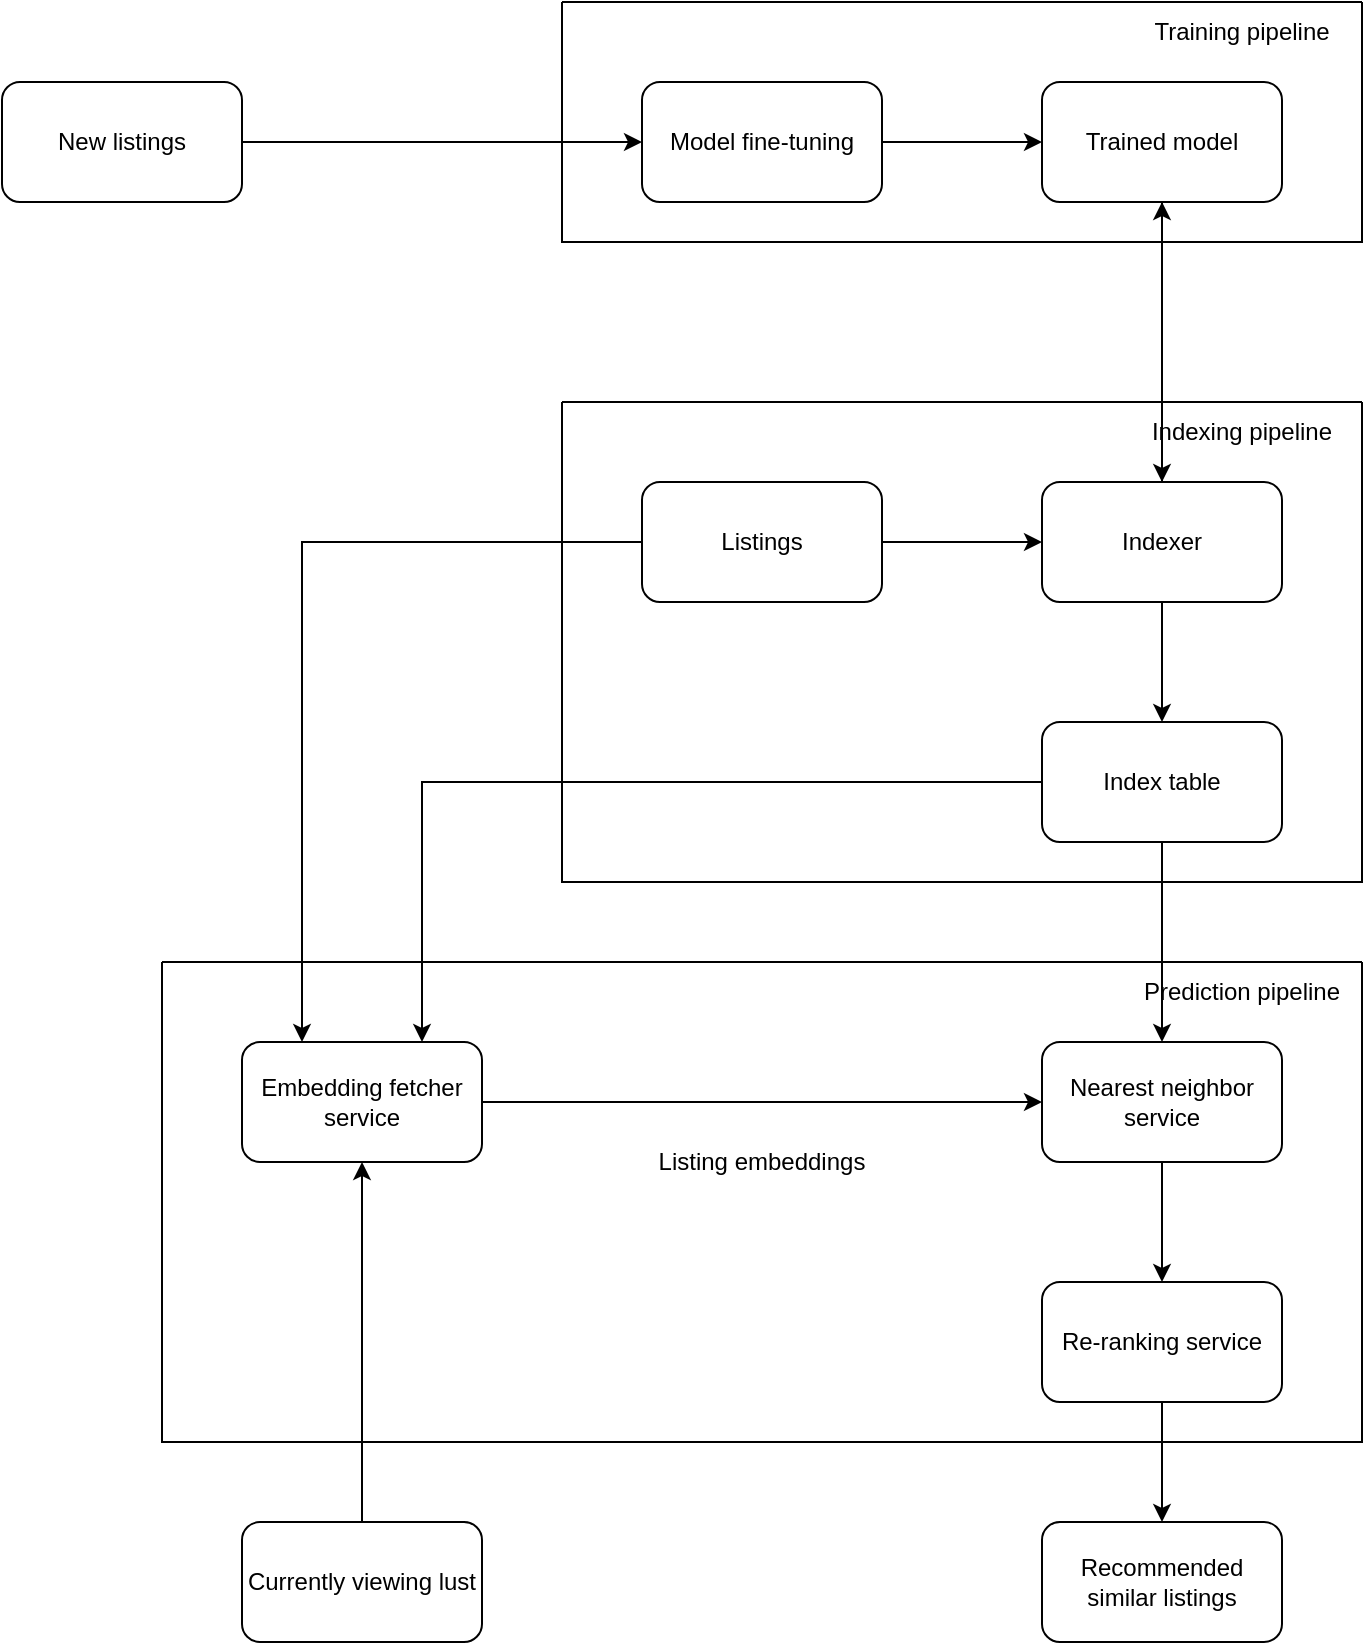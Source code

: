 <mxfile scale="1" border="0" version="24.7.16">
  <diagram id="JIO4U5yVURzNJD8ckPtT" name="Page-1">
    <mxGraphModel dx="882" dy="578" grid="1" gridSize="10" guides="1" tooltips="1" connect="1" arrows="1" fold="1" page="1" pageScale="1" pageWidth="850" pageHeight="1100" math="0" shadow="0">
      <root>
        <mxCell id="0" />
        <mxCell id="1" parent="0" />
        <mxCell id="oydF-h_raNgV6xe0kJm8-17" style="edgeStyle=orthogonalEdgeStyle;rounded=0;orthogonalLoop=1;jettySize=auto;html=1;exitX=1;exitY=0.5;exitDx=0;exitDy=0;" parent="1" source="oydF-h_raNgV6xe0kJm8-1" target="oydF-h_raNgV6xe0kJm8-3" edge="1">
          <mxGeometry relative="1" as="geometry" />
        </mxCell>
        <mxCell id="oydF-h_raNgV6xe0kJm8-1" value="New listings" style="rounded=1;whiteSpace=wrap;html=1;" parent="1" vertex="1">
          <mxGeometry x="80" y="120" width="120" height="60" as="geometry" />
        </mxCell>
        <mxCell id="oydF-h_raNgV6xe0kJm8-2" value="" style="swimlane;startSize=0;" parent="1" vertex="1">
          <mxGeometry x="360" y="80" width="400" height="120" as="geometry" />
        </mxCell>
        <mxCell id="oydF-h_raNgV6xe0kJm8-20" style="edgeStyle=orthogonalEdgeStyle;rounded=0;orthogonalLoop=1;jettySize=auto;html=1;exitX=1;exitY=0.5;exitDx=0;exitDy=0;entryX=0;entryY=0.5;entryDx=0;entryDy=0;" parent="oydF-h_raNgV6xe0kJm8-2" source="oydF-h_raNgV6xe0kJm8-3" target="oydF-h_raNgV6xe0kJm8-4" edge="1">
          <mxGeometry relative="1" as="geometry" />
        </mxCell>
        <mxCell id="oydF-h_raNgV6xe0kJm8-3" value="Model fine-tuning" style="rounded=1;whiteSpace=wrap;html=1;" parent="oydF-h_raNgV6xe0kJm8-2" vertex="1">
          <mxGeometry x="40" y="40" width="120" height="60" as="geometry" />
        </mxCell>
        <mxCell id="oydF-h_raNgV6xe0kJm8-4" value="Trained model" style="rounded=1;whiteSpace=wrap;html=1;" parent="oydF-h_raNgV6xe0kJm8-2" vertex="1">
          <mxGeometry x="240" y="40" width="120" height="60" as="geometry" />
        </mxCell>
        <mxCell id="oydF-h_raNgV6xe0kJm8-18" value="Training pipeline" style="text;html=1;align=center;verticalAlign=middle;whiteSpace=wrap;rounded=0;" parent="oydF-h_raNgV6xe0kJm8-2" vertex="1">
          <mxGeometry x="280" width="120" height="30" as="geometry" />
        </mxCell>
        <mxCell id="oydF-h_raNgV6xe0kJm8-6" value="" style="swimlane;startSize=0;" parent="1" vertex="1">
          <mxGeometry x="360" y="280" width="400" height="240" as="geometry" />
        </mxCell>
        <mxCell id="SVxzRoL_lNVSKU7cxNxw-1" style="edgeStyle=orthogonalEdgeStyle;rounded=0;orthogonalLoop=1;jettySize=auto;html=1;exitX=1;exitY=0.5;exitDx=0;exitDy=0;entryX=0.5;entryY=1;entryDx=0;entryDy=0;" edge="1" parent="oydF-h_raNgV6xe0kJm8-6" source="oydF-h_raNgV6xe0kJm8-7" target="oydF-h_raNgV6xe0kJm8-8">
          <mxGeometry relative="1" as="geometry" />
        </mxCell>
        <mxCell id="oydF-h_raNgV6xe0kJm8-7" value="Listings" style="rounded=1;whiteSpace=wrap;html=1;" parent="oydF-h_raNgV6xe0kJm8-6" vertex="1">
          <mxGeometry x="40" y="40" width="120" height="60" as="geometry" />
        </mxCell>
        <mxCell id="SVxzRoL_lNVSKU7cxNxw-3" style="edgeStyle=orthogonalEdgeStyle;rounded=0;orthogonalLoop=1;jettySize=auto;html=1;exitX=1;exitY=0.5;exitDx=0;exitDy=0;entryX=0.5;entryY=0;entryDx=0;entryDy=0;" edge="1" parent="oydF-h_raNgV6xe0kJm8-6" source="oydF-h_raNgV6xe0kJm8-8" target="oydF-h_raNgV6xe0kJm8-9">
          <mxGeometry relative="1" as="geometry" />
        </mxCell>
        <mxCell id="oydF-h_raNgV6xe0kJm8-8" value="Indexer" style="rounded=1;whiteSpace=wrap;html=1;direction=south;" parent="oydF-h_raNgV6xe0kJm8-6" vertex="1">
          <mxGeometry x="240" y="40" width="120" height="60" as="geometry" />
        </mxCell>
        <mxCell id="oydF-h_raNgV6xe0kJm8-9" value="Index table" style="rounded=1;whiteSpace=wrap;html=1;" parent="oydF-h_raNgV6xe0kJm8-6" vertex="1">
          <mxGeometry x="240" y="160" width="120" height="60" as="geometry" />
        </mxCell>
        <mxCell id="oydF-h_raNgV6xe0kJm8-19" value="Indexing pipeline" style="text;html=1;align=center;verticalAlign=middle;whiteSpace=wrap;rounded=0;" parent="oydF-h_raNgV6xe0kJm8-6" vertex="1">
          <mxGeometry x="280" width="120" height="30" as="geometry" />
        </mxCell>
        <mxCell id="oydF-h_raNgV6xe0kJm8-10" value="" style="swimlane;startSize=0;" parent="1" vertex="1">
          <mxGeometry x="160" y="560" width="600" height="240" as="geometry" />
        </mxCell>
        <mxCell id="SVxzRoL_lNVSKU7cxNxw-11" style="edgeStyle=orthogonalEdgeStyle;rounded=0;orthogonalLoop=1;jettySize=auto;html=1;exitX=1;exitY=0.5;exitDx=0;exitDy=0;entryX=0;entryY=0.5;entryDx=0;entryDy=0;" edge="1" parent="oydF-h_raNgV6xe0kJm8-10" source="oydF-h_raNgV6xe0kJm8-11" target="oydF-h_raNgV6xe0kJm8-13">
          <mxGeometry relative="1" as="geometry" />
        </mxCell>
        <mxCell id="oydF-h_raNgV6xe0kJm8-11" value="Embedding fetcher service" style="rounded=1;whiteSpace=wrap;html=1;" parent="oydF-h_raNgV6xe0kJm8-10" vertex="1">
          <mxGeometry x="40" y="40" width="120" height="60" as="geometry" />
        </mxCell>
        <mxCell id="oydF-h_raNgV6xe0kJm8-31" style="edgeStyle=orthogonalEdgeStyle;rounded=0;orthogonalLoop=1;jettySize=auto;html=1;exitX=0.5;exitY=1;exitDx=0;exitDy=0;" parent="oydF-h_raNgV6xe0kJm8-10" source="oydF-h_raNgV6xe0kJm8-13" target="oydF-h_raNgV6xe0kJm8-14" edge="1">
          <mxGeometry relative="1" as="geometry" />
        </mxCell>
        <mxCell id="oydF-h_raNgV6xe0kJm8-13" value="Nearest neighbor service" style="rounded=1;whiteSpace=wrap;html=1;" parent="oydF-h_raNgV6xe0kJm8-10" vertex="1">
          <mxGeometry x="440" y="40" width="120" height="60" as="geometry" />
        </mxCell>
        <mxCell id="oydF-h_raNgV6xe0kJm8-14" value="Re-ranking service" style="rounded=1;whiteSpace=wrap;html=1;" parent="oydF-h_raNgV6xe0kJm8-10" vertex="1">
          <mxGeometry x="440" y="160" width="120" height="60" as="geometry" />
        </mxCell>
        <mxCell id="oydF-h_raNgV6xe0kJm8-33" value="Prediction pipeline" style="text;html=1;align=center;verticalAlign=middle;whiteSpace=wrap;rounded=0;" parent="oydF-h_raNgV6xe0kJm8-10" vertex="1">
          <mxGeometry x="480" width="120" height="30" as="geometry" />
        </mxCell>
        <mxCell id="SVxzRoL_lNVSKU7cxNxw-9" value="Listing embeddings" style="text;html=1;align=center;verticalAlign=middle;whiteSpace=wrap;rounded=0;" vertex="1" parent="oydF-h_raNgV6xe0kJm8-10">
          <mxGeometry x="240" y="80" width="120" height="40" as="geometry" />
        </mxCell>
        <mxCell id="oydF-h_raNgV6xe0kJm8-15" value="Recommended similar listings" style="rounded=1;whiteSpace=wrap;html=1;" parent="1" vertex="1">
          <mxGeometry x="600" y="840" width="120" height="60" as="geometry" />
        </mxCell>
        <mxCell id="SVxzRoL_lNVSKU7cxNxw-6" style="edgeStyle=orthogonalEdgeStyle;rounded=0;orthogonalLoop=1;jettySize=auto;html=1;exitX=0.5;exitY=0;exitDx=0;exitDy=0;" edge="1" parent="1" source="oydF-h_raNgV6xe0kJm8-16" target="oydF-h_raNgV6xe0kJm8-11">
          <mxGeometry relative="1" as="geometry" />
        </mxCell>
        <mxCell id="oydF-h_raNgV6xe0kJm8-16" value="Currently viewing lust" style="rounded=1;whiteSpace=wrap;html=1;" parent="1" vertex="1">
          <mxGeometry x="200" y="840" width="120" height="60" as="geometry" />
        </mxCell>
        <mxCell id="oydF-h_raNgV6xe0kJm8-27" style="edgeStyle=orthogonalEdgeStyle;rounded=0;orthogonalLoop=1;jettySize=auto;html=1;exitX=0;exitY=0.5;exitDx=0;exitDy=0;entryX=0.75;entryY=0;entryDx=0;entryDy=0;" parent="1" source="oydF-h_raNgV6xe0kJm8-9" target="oydF-h_raNgV6xe0kJm8-11" edge="1">
          <mxGeometry relative="1" as="geometry" />
        </mxCell>
        <mxCell id="oydF-h_raNgV6xe0kJm8-30" style="edgeStyle=orthogonalEdgeStyle;rounded=0;orthogonalLoop=1;jettySize=auto;html=1;exitX=0.5;exitY=1;exitDx=0;exitDy=0;" parent="1" source="oydF-h_raNgV6xe0kJm8-9" target="oydF-h_raNgV6xe0kJm8-13" edge="1">
          <mxGeometry relative="1" as="geometry" />
        </mxCell>
        <mxCell id="oydF-h_raNgV6xe0kJm8-32" style="edgeStyle=orthogonalEdgeStyle;rounded=0;orthogonalLoop=1;jettySize=auto;html=1;exitX=0.5;exitY=1;exitDx=0;exitDy=0;" parent="1" source="oydF-h_raNgV6xe0kJm8-14" target="oydF-h_raNgV6xe0kJm8-15" edge="1">
          <mxGeometry relative="1" as="geometry" />
        </mxCell>
        <mxCell id="SVxzRoL_lNVSKU7cxNxw-4" style="edgeStyle=orthogonalEdgeStyle;rounded=0;orthogonalLoop=1;jettySize=auto;html=1;exitX=0.5;exitY=1;exitDx=0;exitDy=0;" edge="1" parent="1" source="oydF-h_raNgV6xe0kJm8-4" target="oydF-h_raNgV6xe0kJm8-8">
          <mxGeometry relative="1" as="geometry" />
        </mxCell>
        <mxCell id="SVxzRoL_lNVSKU7cxNxw-5" style="edgeStyle=orthogonalEdgeStyle;rounded=0;orthogonalLoop=1;jettySize=auto;html=1;exitX=0;exitY=0.5;exitDx=0;exitDy=0;entryX=0.5;entryY=1;entryDx=0;entryDy=0;" edge="1" parent="1" source="oydF-h_raNgV6xe0kJm8-8" target="oydF-h_raNgV6xe0kJm8-4">
          <mxGeometry relative="1" as="geometry" />
        </mxCell>
        <mxCell id="SVxzRoL_lNVSKU7cxNxw-10" style="edgeStyle=orthogonalEdgeStyle;rounded=0;orthogonalLoop=1;jettySize=auto;html=1;exitX=0;exitY=0.5;exitDx=0;exitDy=0;entryX=0.25;entryY=0;entryDx=0;entryDy=0;" edge="1" parent="1" source="oydF-h_raNgV6xe0kJm8-7" target="oydF-h_raNgV6xe0kJm8-11">
          <mxGeometry relative="1" as="geometry" />
        </mxCell>
      </root>
    </mxGraphModel>
  </diagram>
</mxfile>
